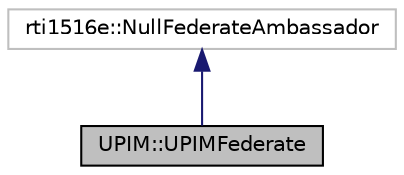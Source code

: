 digraph "UPIM::UPIMFederate"
{
  edge [fontname="Helvetica",fontsize="10",labelfontname="Helvetica",labelfontsize="10"];
  node [fontname="Helvetica",fontsize="10",shape=record];
  Node3 [label="UPIM::UPIMFederate",height=0.2,width=0.4,color="black", fillcolor="grey75", style="filled", fontcolor="black"];
  Node4 -> Node3 [dir="back",color="midnightblue",fontsize="10",style="solid",fontname="Helvetica"];
  Node4 [label="rti1516e::NullFederateAmbassador",height=0.2,width=0.4,color="grey75", fillcolor="white", style="filled"];
}
